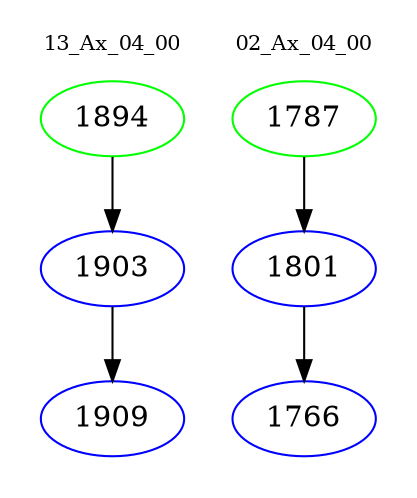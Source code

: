 digraph{
subgraph cluster_0 {
color = white
label = "13_Ax_04_00";
fontsize=10;
T0_1894 [label="1894", color="green"]
T0_1894 -> T0_1903 [color="black"]
T0_1903 [label="1903", color="blue"]
T0_1903 -> T0_1909 [color="black"]
T0_1909 [label="1909", color="blue"]
}
subgraph cluster_1 {
color = white
label = "02_Ax_04_00";
fontsize=10;
T1_1787 [label="1787", color="green"]
T1_1787 -> T1_1801 [color="black"]
T1_1801 [label="1801", color="blue"]
T1_1801 -> T1_1766 [color="black"]
T1_1766 [label="1766", color="blue"]
}
}
